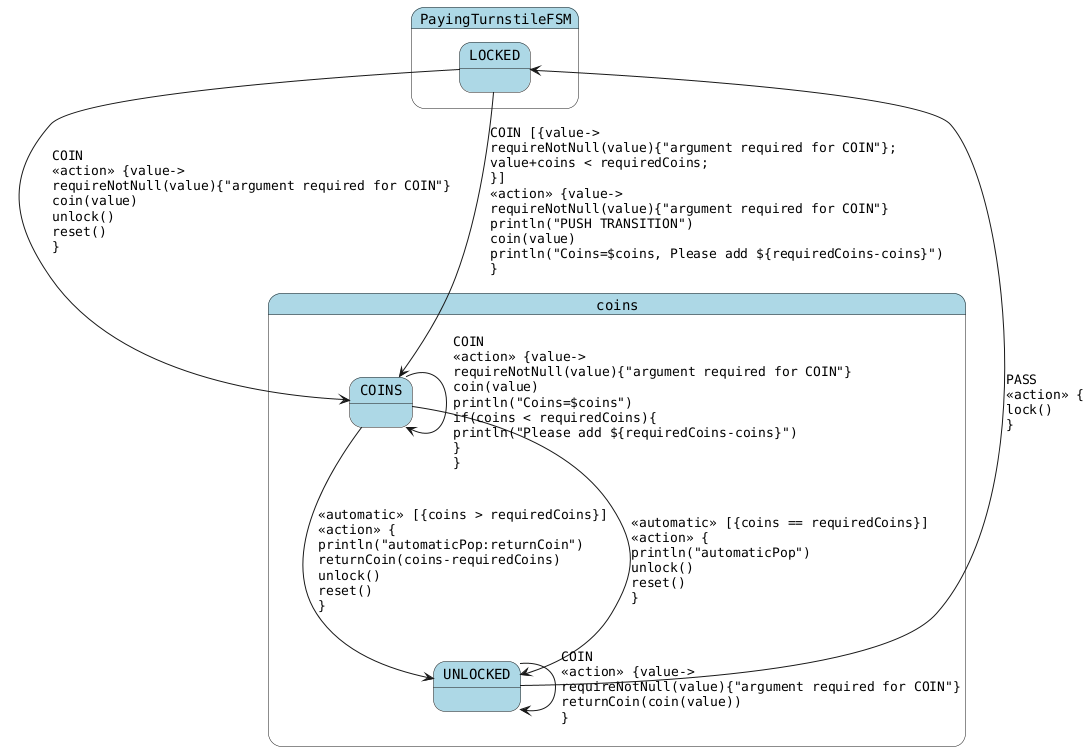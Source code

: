 @startuml
skinparam StateFontName Helvetica
skinparam defaultFontName Monospaced
skinparam state {
    BackgroundColor LightBlue
}
state coins {
COINS --> UNLOCKED : <<automatic>> [{coins > requiredCoins}]\l<<action>> {\lprintln("automaticPop:returnCoin")\lreturnCoin(coins-requiredCoins)\lunlock()\lreset()\l}
COINS --> UNLOCKED : <<automatic>> [{coins == requiredCoins}]\l<<action>> {\lprintln("automaticPop")\lunlock()\lreset()\l}
COINS --> COINS : COIN\l<<action>> {value->\lrequireNotNull(value){"argument required for COIN"}\lcoin(value)\lprintln("Coins=$coins")\lif(coins < requiredCoins){\lprintln("Please add ${requiredCoins-coins}")\l}\l}
}
state PayingTurnstileFSM {
LOCKED --> COINS : COIN\l<<action>> {value->\lrequireNotNull(value){"argument required for COIN"}\lcoin(value)\lunlock()\lreset()\l}
LOCKED --> COINS : COIN [{value->\lrequireNotNull(value){"argument required for COIN"};\lvalue+coins < requiredCoins;\l}]\l<<action>> {value->\lrequireNotNull(value){"argument required for COIN"}\lprintln("PUSH TRANSITION")\lcoin(value)\lprintln("Coins=$coins, Please add ${requiredCoins-coins}")\l}
UNLOCKED --> UNLOCKED : COIN\l<<action>> {value->\lrequireNotNull(value){"argument required for COIN"}\lreturnCoin(coin(value))\l}
UNLOCKED --> LOCKED : PASS\l<<action>> {\llock()\l}
}
@enduml
